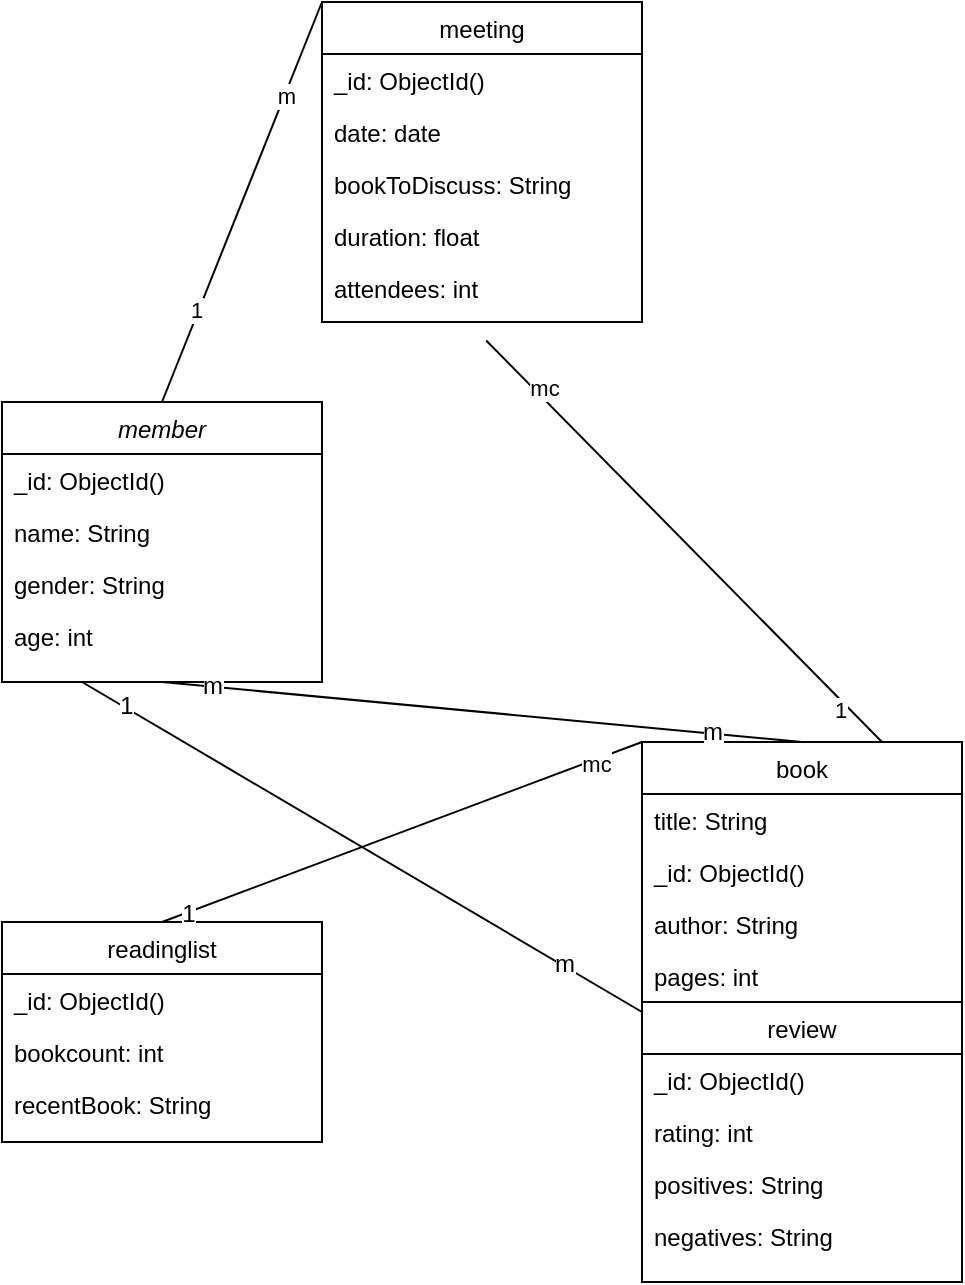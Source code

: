 <mxfile version="24.6.2" type="github">
  <diagram id="C5RBs43oDa-KdzZeNtuy" name="Page-1">
    <mxGraphModel dx="1379" dy="680" grid="1" gridSize="10" guides="1" tooltips="1" connect="1" arrows="1" fold="1" page="1" pageScale="1" pageWidth="827" pageHeight="1169" math="0" shadow="0">
      <root>
        <mxCell id="WIyWlLk6GJQsqaUBKTNV-0" />
        <mxCell id="WIyWlLk6GJQsqaUBKTNV-1" parent="WIyWlLk6GJQsqaUBKTNV-0" />
        <mxCell id="zkfFHV4jXpPFQw0GAbJ--0" value="member" style="swimlane;fontStyle=2;align=center;verticalAlign=top;childLayout=stackLayout;horizontal=1;startSize=26;horizontalStack=0;resizeParent=1;resizeLast=0;collapsible=1;marginBottom=0;rounded=0;shadow=0;strokeWidth=1;" parent="WIyWlLk6GJQsqaUBKTNV-1" vertex="1">
          <mxGeometry x="240" y="240" width="160" height="140" as="geometry">
            <mxRectangle x="230" y="140" width="160" height="26" as="alternateBounds" />
          </mxGeometry>
        </mxCell>
        <mxCell id="zkfFHV4jXpPFQw0GAbJ--1" value="_id: ObjectId()" style="text;align=left;verticalAlign=top;spacingLeft=4;spacingRight=4;overflow=hidden;rotatable=0;points=[[0,0.5],[1,0.5]];portConstraint=eastwest;" parent="zkfFHV4jXpPFQw0GAbJ--0" vertex="1">
          <mxGeometry y="26" width="160" height="26" as="geometry" />
        </mxCell>
        <mxCell id="zkfFHV4jXpPFQw0GAbJ--2" value="name: String" style="text;align=left;verticalAlign=top;spacingLeft=4;spacingRight=4;overflow=hidden;rotatable=0;points=[[0,0.5],[1,0.5]];portConstraint=eastwest;rounded=0;shadow=0;html=0;" parent="zkfFHV4jXpPFQw0GAbJ--0" vertex="1">
          <mxGeometry y="52" width="160" height="26" as="geometry" />
        </mxCell>
        <mxCell id="zkfFHV4jXpPFQw0GAbJ--3" value="gender: String" style="text;align=left;verticalAlign=top;spacingLeft=4;spacingRight=4;overflow=hidden;rotatable=0;points=[[0,0.5],[1,0.5]];portConstraint=eastwest;rounded=0;shadow=0;html=0;" parent="zkfFHV4jXpPFQw0GAbJ--0" vertex="1">
          <mxGeometry y="78" width="160" height="26" as="geometry" />
        </mxCell>
        <mxCell id="WZe6CjqKuDSDT7CbNIua-0" value="age: int" style="text;align=left;verticalAlign=top;spacingLeft=4;spacingRight=4;overflow=hidden;rotatable=0;points=[[0,0.5],[1,0.5]];portConstraint=eastwest;rounded=0;shadow=0;html=0;" parent="zkfFHV4jXpPFQw0GAbJ--0" vertex="1">
          <mxGeometry y="104" width="160" height="26" as="geometry" />
        </mxCell>
        <mxCell id="zkfFHV4jXpPFQw0GAbJ--17" value="book" style="swimlane;fontStyle=0;align=center;verticalAlign=top;childLayout=stackLayout;horizontal=1;startSize=26;horizontalStack=0;resizeParent=1;resizeLast=0;collapsible=1;marginBottom=0;rounded=0;shadow=0;strokeWidth=1;" parent="WIyWlLk6GJQsqaUBKTNV-1" vertex="1">
          <mxGeometry x="560" y="410" width="160" height="270" as="geometry">
            <mxRectangle x="550" y="140" width="160" height="26" as="alternateBounds" />
          </mxGeometry>
        </mxCell>
        <mxCell id="zkfFHV4jXpPFQw0GAbJ--19" value="title: String" style="text;align=left;verticalAlign=top;spacingLeft=4;spacingRight=4;overflow=hidden;rotatable=0;points=[[0,0.5],[1,0.5]];portConstraint=eastwest;rounded=0;shadow=0;html=0;" parent="zkfFHV4jXpPFQw0GAbJ--17" vertex="1">
          <mxGeometry y="26" width="160" height="26" as="geometry" />
        </mxCell>
        <mxCell id="zkfFHV4jXpPFQw0GAbJ--18" value="_id: ObjectId()" style="text;align=left;verticalAlign=top;spacingLeft=4;spacingRight=4;overflow=hidden;rotatable=0;points=[[0,0.5],[1,0.5]];portConstraint=eastwest;" parent="zkfFHV4jXpPFQw0GAbJ--17" vertex="1">
          <mxGeometry y="52" width="160" height="26" as="geometry" />
        </mxCell>
        <mxCell id="zkfFHV4jXpPFQw0GAbJ--20" value="author: String" style="text;align=left;verticalAlign=top;spacingLeft=4;spacingRight=4;overflow=hidden;rotatable=0;points=[[0,0.5],[1,0.5]];portConstraint=eastwest;rounded=0;shadow=0;html=0;" parent="zkfFHV4jXpPFQw0GAbJ--17" vertex="1">
          <mxGeometry y="78" width="160" height="26" as="geometry" />
        </mxCell>
        <mxCell id="zkfFHV4jXpPFQw0GAbJ--21" value="pages: int" style="text;align=left;verticalAlign=top;spacingLeft=4;spacingRight=4;overflow=hidden;rotatable=0;points=[[0,0.5],[1,0.5]];portConstraint=eastwest;rounded=0;shadow=0;html=0;" parent="zkfFHV4jXpPFQw0GAbJ--17" vertex="1">
          <mxGeometry y="104" width="160" height="26" as="geometry" />
        </mxCell>
        <mxCell id="WZe6CjqKuDSDT7CbNIua-1" value="review" style="swimlane;fontStyle=0;align=center;verticalAlign=top;childLayout=stackLayout;horizontal=1;startSize=26;horizontalStack=0;resizeParent=1;resizeLast=0;collapsible=1;marginBottom=0;rounded=0;shadow=0;strokeWidth=1;" parent="zkfFHV4jXpPFQw0GAbJ--17" vertex="1">
          <mxGeometry y="130" width="160" height="140" as="geometry">
            <mxRectangle x="550" y="140" width="160" height="26" as="alternateBounds" />
          </mxGeometry>
        </mxCell>
        <mxCell id="WZe6CjqKuDSDT7CbNIua-2" value="_id: ObjectId()" style="text;align=left;verticalAlign=top;spacingLeft=4;spacingRight=4;overflow=hidden;rotatable=0;points=[[0,0.5],[1,0.5]];portConstraint=eastwest;" parent="WZe6CjqKuDSDT7CbNIua-1" vertex="1">
          <mxGeometry y="26" width="160" height="26" as="geometry" />
        </mxCell>
        <mxCell id="WZe6CjqKuDSDT7CbNIua-3" value="rating: int" style="text;align=left;verticalAlign=top;spacingLeft=4;spacingRight=4;overflow=hidden;rotatable=0;points=[[0,0.5],[1,0.5]];portConstraint=eastwest;rounded=0;shadow=0;html=0;" parent="WZe6CjqKuDSDT7CbNIua-1" vertex="1">
          <mxGeometry y="52" width="160" height="26" as="geometry" />
        </mxCell>
        <mxCell id="WZe6CjqKuDSDT7CbNIua-4" value="positives: String" style="text;align=left;verticalAlign=top;spacingLeft=4;spacingRight=4;overflow=hidden;rotatable=0;points=[[0,0.5],[1,0.5]];portConstraint=eastwest;rounded=0;shadow=0;html=0;" parent="WZe6CjqKuDSDT7CbNIua-1" vertex="1">
          <mxGeometry y="78" width="160" height="26" as="geometry" />
        </mxCell>
        <mxCell id="WZe6CjqKuDSDT7CbNIua-5" value="negatives: String" style="text;align=left;verticalAlign=top;spacingLeft=4;spacingRight=4;overflow=hidden;rotatable=0;points=[[0,0.5],[1,0.5]];portConstraint=eastwest;rounded=0;shadow=0;html=0;" parent="WZe6CjqKuDSDT7CbNIua-1" vertex="1">
          <mxGeometry y="104" width="160" height="26" as="geometry" />
        </mxCell>
        <mxCell id="WZe6CjqKuDSDT7CbNIua-6" value="meeting" style="swimlane;fontStyle=0;align=center;verticalAlign=top;childLayout=stackLayout;horizontal=1;startSize=26;horizontalStack=0;resizeParent=1;resizeLast=0;collapsible=1;marginBottom=0;rounded=0;shadow=0;strokeWidth=1;" parent="WIyWlLk6GJQsqaUBKTNV-1" vertex="1">
          <mxGeometry x="400" y="40" width="160" height="160" as="geometry">
            <mxRectangle x="550" y="140" width="160" height="26" as="alternateBounds" />
          </mxGeometry>
        </mxCell>
        <mxCell id="WZe6CjqKuDSDT7CbNIua-7" value="_id: ObjectId()" style="text;align=left;verticalAlign=top;spacingLeft=4;spacingRight=4;overflow=hidden;rotatable=0;points=[[0,0.5],[1,0.5]];portConstraint=eastwest;" parent="WZe6CjqKuDSDT7CbNIua-6" vertex="1">
          <mxGeometry y="26" width="160" height="26" as="geometry" />
        </mxCell>
        <mxCell id="WZe6CjqKuDSDT7CbNIua-8" value="date: date" style="text;align=left;verticalAlign=top;spacingLeft=4;spacingRight=4;overflow=hidden;rotatable=0;points=[[0,0.5],[1,0.5]];portConstraint=eastwest;rounded=0;shadow=0;html=0;" parent="WZe6CjqKuDSDT7CbNIua-6" vertex="1">
          <mxGeometry y="52" width="160" height="26" as="geometry" />
        </mxCell>
        <mxCell id="WZe6CjqKuDSDT7CbNIua-10" value="bookToDiscuss: String" style="text;align=left;verticalAlign=top;spacingLeft=4;spacingRight=4;overflow=hidden;rotatable=0;points=[[0,0.5],[1,0.5]];portConstraint=eastwest;rounded=0;shadow=0;html=0;" parent="WZe6CjqKuDSDT7CbNIua-6" vertex="1">
          <mxGeometry y="78" width="160" height="26" as="geometry" />
        </mxCell>
        <mxCell id="WZe6CjqKuDSDT7CbNIua-9" value="duration: float" style="text;align=left;verticalAlign=top;spacingLeft=4;spacingRight=4;overflow=hidden;rotatable=0;points=[[0,0.5],[1,0.5]];portConstraint=eastwest;rounded=0;shadow=0;html=0;" parent="WZe6CjqKuDSDT7CbNIua-6" vertex="1">
          <mxGeometry y="104" width="160" height="26" as="geometry" />
        </mxCell>
        <mxCell id="WZe6CjqKuDSDT7CbNIua-16" value="attendees: int" style="text;align=left;verticalAlign=top;spacingLeft=4;spacingRight=4;overflow=hidden;rotatable=0;points=[[0,0.5],[1,0.5]];portConstraint=eastwest;rounded=0;shadow=0;html=0;" parent="WZe6CjqKuDSDT7CbNIua-6" vertex="1">
          <mxGeometry y="130" width="160" height="26" as="geometry" />
        </mxCell>
        <mxCell id="WZe6CjqKuDSDT7CbNIua-11" value="readinglist" style="swimlane;fontStyle=0;align=center;verticalAlign=top;childLayout=stackLayout;horizontal=1;startSize=26;horizontalStack=0;resizeParent=1;resizeLast=0;collapsible=1;marginBottom=0;rounded=0;shadow=0;strokeWidth=1;" parent="WIyWlLk6GJQsqaUBKTNV-1" vertex="1">
          <mxGeometry x="240" y="500" width="160" height="110" as="geometry">
            <mxRectangle x="550" y="140" width="160" height="26" as="alternateBounds" />
          </mxGeometry>
        </mxCell>
        <mxCell id="WZe6CjqKuDSDT7CbNIua-12" value="_id: ObjectId()" style="text;align=left;verticalAlign=top;spacingLeft=4;spacingRight=4;overflow=hidden;rotatable=0;points=[[0,0.5],[1,0.5]];portConstraint=eastwest;" parent="WZe6CjqKuDSDT7CbNIua-11" vertex="1">
          <mxGeometry y="26" width="160" height="26" as="geometry" />
        </mxCell>
        <mxCell id="WZe6CjqKuDSDT7CbNIua-13" value="bookcount: int" style="text;align=left;verticalAlign=top;spacingLeft=4;spacingRight=4;overflow=hidden;rotatable=0;points=[[0,0.5],[1,0.5]];portConstraint=eastwest;rounded=0;shadow=0;html=0;" parent="WZe6CjqKuDSDT7CbNIua-11" vertex="1">
          <mxGeometry y="52" width="160" height="26" as="geometry" />
        </mxCell>
        <mxCell id="WZe6CjqKuDSDT7CbNIua-14" value="recentBook: String" style="text;align=left;verticalAlign=top;spacingLeft=4;spacingRight=4;overflow=hidden;rotatable=0;points=[[0,0.5],[1,0.5]];portConstraint=eastwest;rounded=0;shadow=0;html=0;" parent="WZe6CjqKuDSDT7CbNIua-11" vertex="1">
          <mxGeometry y="78" width="160" height="26" as="geometry" />
        </mxCell>
        <mxCell id="WZe6CjqKuDSDT7CbNIua-18" value="" style="endArrow=none;html=1;rounded=0;fontSize=12;startSize=8;endSize=8;curved=1;entryX=0.5;entryY=0;entryDx=0;entryDy=0;exitX=0.5;exitY=1;exitDx=0;exitDy=0;" parent="WIyWlLk6GJQsqaUBKTNV-1" source="zkfFHV4jXpPFQw0GAbJ--0" target="zkfFHV4jXpPFQw0GAbJ--17" edge="1">
          <mxGeometry width="50" height="50" relative="1" as="geometry">
            <mxPoint x="390" y="440" as="sourcePoint" />
            <mxPoint x="510" y="440" as="targetPoint" />
          </mxGeometry>
        </mxCell>
        <mxCell id="WZe6CjqKuDSDT7CbNIua-19" value="m" style="edgeLabel;html=1;align=center;verticalAlign=middle;resizable=0;points=[];fontSize=12;" parent="WZe6CjqKuDSDT7CbNIua-18" vertex="1" connectable="0">
          <mxGeometry x="-0.848" y="1" relative="1" as="geometry">
            <mxPoint as="offset" />
          </mxGeometry>
        </mxCell>
        <mxCell id="WZe6CjqKuDSDT7CbNIua-20" value="m" style="edgeLabel;html=1;align=center;verticalAlign=middle;resizable=0;points=[];fontSize=12;" parent="WZe6CjqKuDSDT7CbNIua-18" vertex="1" connectable="0">
          <mxGeometry x="0.716" y="1" relative="1" as="geometry">
            <mxPoint as="offset" />
          </mxGeometry>
        </mxCell>
        <mxCell id="WZe6CjqKuDSDT7CbNIua-21" value="" style="endArrow=none;html=1;rounded=0;entryX=0.75;entryY=0;entryDx=0;entryDy=0;exitX=0.513;exitY=1.509;exitDx=0;exitDy=0;exitPerimeter=0;" parent="WIyWlLk6GJQsqaUBKTNV-1" source="WZe6CjqKuDSDT7CbNIua-16" target="zkfFHV4jXpPFQw0GAbJ--17" edge="1">
          <mxGeometry relative="1" as="geometry">
            <mxPoint x="520" y="360" as="sourcePoint" />
            <mxPoint x="640" y="260" as="targetPoint" />
          </mxGeometry>
        </mxCell>
        <mxCell id="WZe6CjqKuDSDT7CbNIua-22" value="mc" style="edgeLabel;html=1;align=center;verticalAlign=middle;resizable=0;points=[];" parent="WZe6CjqKuDSDT7CbNIua-21" vertex="1" connectable="0">
          <mxGeometry x="-0.741" y="4" relative="1" as="geometry">
            <mxPoint as="offset" />
          </mxGeometry>
        </mxCell>
        <mxCell id="WZe6CjqKuDSDT7CbNIua-23" value="1" style="edgeLabel;html=1;align=center;verticalAlign=middle;resizable=0;points=[];" parent="WZe6CjqKuDSDT7CbNIua-21" vertex="1" connectable="0">
          <mxGeometry x="0.813" y="-4" relative="1" as="geometry">
            <mxPoint as="offset" />
          </mxGeometry>
        </mxCell>
        <mxCell id="WZe6CjqKuDSDT7CbNIua-24" value="" style="endArrow=none;html=1;rounded=0;exitX=0;exitY=0;exitDx=0;exitDy=0;entryX=0.5;entryY=0;entryDx=0;entryDy=0;" parent="WIyWlLk6GJQsqaUBKTNV-1" source="zkfFHV4jXpPFQw0GAbJ--17" target="WZe6CjqKuDSDT7CbNIua-11" edge="1">
          <mxGeometry relative="1" as="geometry">
            <mxPoint x="354" y="460" as="sourcePoint" />
            <mxPoint x="474" y="460" as="targetPoint" />
          </mxGeometry>
        </mxCell>
        <mxCell id="WZe6CjqKuDSDT7CbNIua-26" value="mc" style="edgeLabel;html=1;align=center;verticalAlign=middle;resizable=0;points=[];" parent="WZe6CjqKuDSDT7CbNIua-24" vertex="1" connectable="0">
          <mxGeometry x="-0.796" y="2" relative="1" as="geometry">
            <mxPoint as="offset" />
          </mxGeometry>
        </mxCell>
        <mxCell id="WZe6CjqKuDSDT7CbNIua-27" value="1" style="edgeLabel;html=1;align=center;verticalAlign=middle;resizable=0;points=[];fontSize=12;" parent="WZe6CjqKuDSDT7CbNIua-24" vertex="1" connectable="0">
          <mxGeometry x="0.895" relative="1" as="geometry">
            <mxPoint as="offset" />
          </mxGeometry>
        </mxCell>
        <mxCell id="WZe6CjqKuDSDT7CbNIua-28" value="" style="endArrow=none;html=1;rounded=0;exitX=0;exitY=0;exitDx=0;exitDy=0;entryX=0.5;entryY=0;entryDx=0;entryDy=0;" parent="WIyWlLk6GJQsqaUBKTNV-1" source="WZe6CjqKuDSDT7CbNIua-6" target="zkfFHV4jXpPFQw0GAbJ--0" edge="1">
          <mxGeometry relative="1" as="geometry">
            <mxPoint x="260" y="220" as="sourcePoint" />
            <mxPoint x="260" y="320" as="targetPoint" />
          </mxGeometry>
        </mxCell>
        <mxCell id="WZe6CjqKuDSDT7CbNIua-29" value="m" style="edgeLabel;html=1;align=center;verticalAlign=middle;resizable=0;points=[];" parent="WZe6CjqKuDSDT7CbNIua-28" vertex="1" connectable="0">
          <mxGeometry x="-0.492" y="2" relative="1" as="geometry">
            <mxPoint y="-5" as="offset" />
          </mxGeometry>
        </mxCell>
        <mxCell id="WZe6CjqKuDSDT7CbNIua-30" value="1" style="edgeLabel;html=1;align=center;verticalAlign=middle;resizable=0;points=[];" parent="WZe6CjqKuDSDT7CbNIua-28" vertex="1" connectable="0">
          <mxGeometry x="0.544" y="-2" relative="1" as="geometry">
            <mxPoint as="offset" />
          </mxGeometry>
        </mxCell>
        <mxCell id="1iyWrcXK4PLIJNKqxMo9-0" value="" style="endArrow=none;html=1;rounded=0;fontSize=12;startSize=8;endSize=8;curved=1;entryX=0;entryY=0.5;entryDx=0;entryDy=0;exitX=0.25;exitY=1;exitDx=0;exitDy=0;" parent="WIyWlLk6GJQsqaUBKTNV-1" source="zkfFHV4jXpPFQw0GAbJ--0" target="zkfFHV4jXpPFQw0GAbJ--17" edge="1">
          <mxGeometry width="50" height="50" relative="1" as="geometry">
            <mxPoint x="330" y="390" as="sourcePoint" />
            <mxPoint x="650" y="420" as="targetPoint" />
          </mxGeometry>
        </mxCell>
        <mxCell id="1iyWrcXK4PLIJNKqxMo9-1" value="1" style="edgeLabel;html=1;align=center;verticalAlign=middle;resizable=0;points=[];fontSize=12;" parent="1iyWrcXK4PLIJNKqxMo9-0" vertex="1" connectable="0">
          <mxGeometry x="-0.848" y="1" relative="1" as="geometry">
            <mxPoint as="offset" />
          </mxGeometry>
        </mxCell>
        <mxCell id="1iyWrcXK4PLIJNKqxMo9-2" value="m" style="edgeLabel;html=1;align=center;verticalAlign=middle;resizable=0;points=[];fontSize=12;" parent="1iyWrcXK4PLIJNKqxMo9-0" vertex="1" connectable="0">
          <mxGeometry x="0.716" y="1" relative="1" as="geometry">
            <mxPoint as="offset" />
          </mxGeometry>
        </mxCell>
      </root>
    </mxGraphModel>
  </diagram>
</mxfile>
